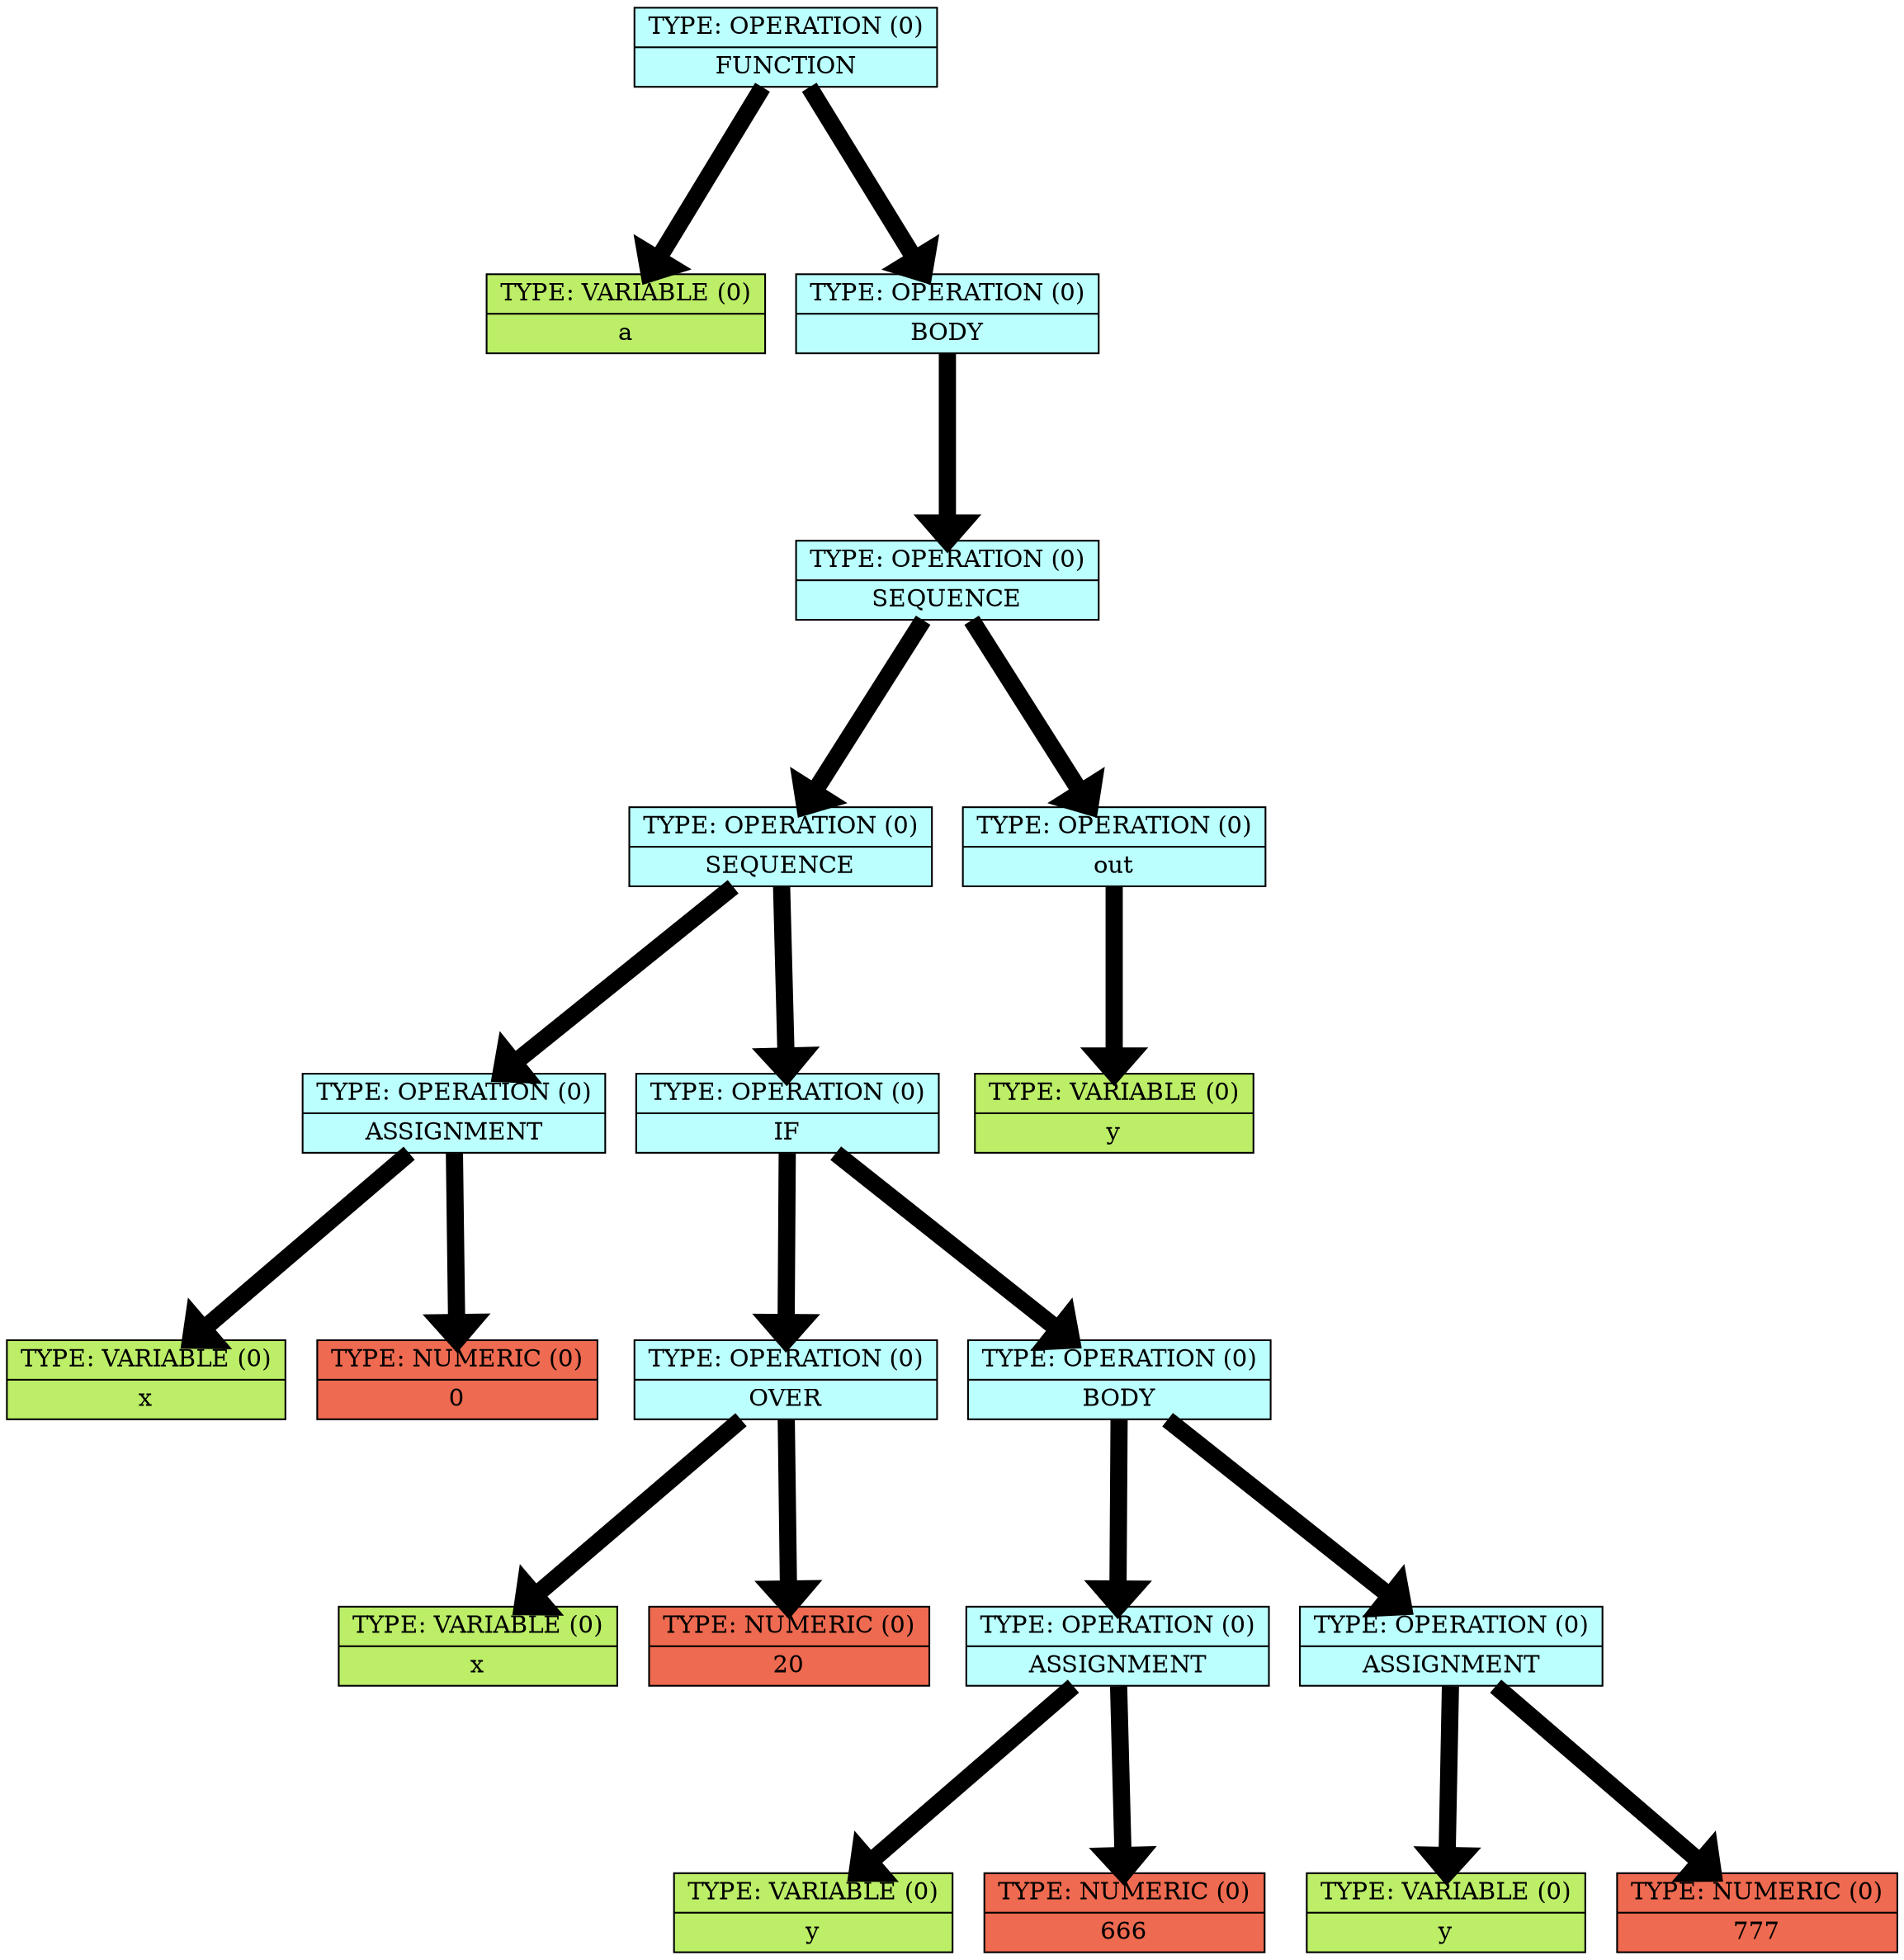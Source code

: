 digraph structs {    
rankdir = TB;        
graph [dpi = 200];   
ranksep = 1.5;       
edge[penwidth = 10]; 
cell0 [style = filled, color = black, shape=record, 
fillcolor = paleturquoise1, label = " { <ptr> TYPE: OPERATION (0) | FUNCTION} " ];                         
cell1 [style = filled, color = black, shape=record, 
fillcolor = darkolivegreen2, label = " { <ptr> TYPE: VARIABLE (0) | a} " ];                         
cell2 [style = filled, color = black, shape=record, 
fillcolor = paleturquoise1, label = " { <ptr> TYPE: OPERATION (0) | BODY} " ];                         
cell3 [style = filled, color = black, shape=record, 
fillcolor = paleturquoise1, label = " { <ptr> TYPE: OPERATION (0) | SEQUENCE} " ];                         
cell4 [style = filled, color = black, shape=record, 
fillcolor = paleturquoise1, label = " { <ptr> TYPE: OPERATION (0) | SEQUENCE} " ];                         
cell5 [style = filled, color = black, shape=record, 
fillcolor = paleturquoise1, label = " { <ptr> TYPE: OPERATION (0) | ASSIGNMENT} " ];                         
cell6 [style = filled, color = black, shape=record, 
fillcolor = darkolivegreen2, label = " { <ptr> TYPE: VARIABLE (0) | x} " ];                         
cell7 [style = filled, color = black, shape=record, 
fillcolor = coral2, label = " { <ptr> TYPE: NUMERIC (0) | 0} " ];                         
cell8 [style = filled, color = black, shape=record, 
fillcolor = paleturquoise1, label = " { <ptr> TYPE: OPERATION (0) | IF} " ];                         
cell9 [style = filled, color = black, shape=record, 
fillcolor = paleturquoise1, label = " { <ptr> TYPE: OPERATION (0) | OVER} " ];                         
cell10 [style = filled, color = black, shape=record, 
fillcolor = darkolivegreen2, label = " { <ptr> TYPE: VARIABLE (0) | x} " ];                         
cell11 [style = filled, color = black, shape=record, 
fillcolor = coral2, label = " { <ptr> TYPE: NUMERIC (0) | 20} " ];                         
cell12 [style = filled, color = black, shape=record, 
fillcolor = paleturquoise1, label = " { <ptr> TYPE: OPERATION (0) | BODY} " ];                         
cell13 [style = filled, color = black, shape=record, 
fillcolor = paleturquoise1, label = " { <ptr> TYPE: OPERATION (0) | ASSIGNMENT} " ];                         
cell14 [style = filled, color = black, shape=record, 
fillcolor = darkolivegreen2, label = " { <ptr> TYPE: VARIABLE (0) | y} " ];                         
cell15 [style = filled, color = black, shape=record, 
fillcolor = coral2, label = " { <ptr> TYPE: NUMERIC (0) | 666} " ];                         
cell16 [style = filled, color = black, shape=record, 
fillcolor = paleturquoise1, label = " { <ptr> TYPE: OPERATION (0) | ASSIGNMENT} " ];                         
cell17 [style = filled, color = black, shape=record, 
fillcolor = darkolivegreen2, label = " { <ptr> TYPE: VARIABLE (0) | y} " ];                         
cell18 [style = filled, color = black, shape=record, 
fillcolor = coral2, label = " { <ptr> TYPE: NUMERIC (0) | 777} " ];                         
cell19 [style = filled, color = black, shape=record, 
fillcolor = paleturquoise1, label = " { <ptr> TYPE: OPERATION (0) | out} " ];                         
cell20 [style = filled, color = black, shape=record, 
fillcolor = darkolivegreen2, label = " { <ptr> TYPE: VARIABLE (0) | y} " ];                         
cell0 -> cell1;
cell0 -> cell2;
cell2 -> cell3;
cell3 -> cell4;
cell4 -> cell5;
cell5 -> cell6;
cell5 -> cell7;
cell4 -> cell8;
cell8 -> cell9;
cell9 -> cell10;
cell9 -> cell11;
cell8 -> cell12;
cell12 -> cell13;
cell13 -> cell14;
cell13 -> cell15;
cell12 -> cell16;
cell16 -> cell17;
cell16 -> cell18;
cell3 -> cell19;
cell19 -> cell20;
}
